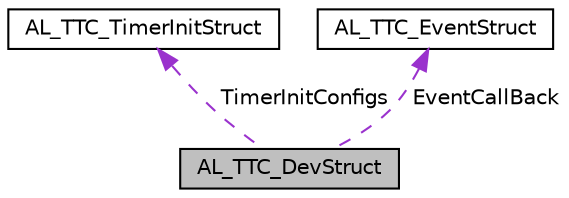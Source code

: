 digraph "AL_TTC_DevStruct"
{
  edge [fontname="Helvetica",fontsize="10",labelfontname="Helvetica",labelfontsize="10"];
  node [fontname="Helvetica",fontsize="10",shape=record];
  Node1 [label="AL_TTC_DevStruct",height=0.2,width=0.4,color="black", fillcolor="grey75", style="filled", fontcolor="black"];
  Node2 -> Node1 [dir="back",color="darkorchid3",fontsize="10",style="dashed",label=" TimerInitConfigs" ,fontname="Helvetica"];
  Node2 [label="AL_TTC_TimerInitStruct",height=0.2,width=0.4,color="black", fillcolor="white", style="filled",URL="$structAL__TTC__TimerInitStruct.html"];
  Node3 -> Node1 [dir="back",color="darkorchid3",fontsize="10",style="dashed",label=" EventCallBack" ,fontname="Helvetica"];
  Node3 [label="AL_TTC_EventStruct",height=0.2,width=0.4,color="black", fillcolor="white", style="filled",URL="$structAL__TTC__EventStruct.html"];
}
